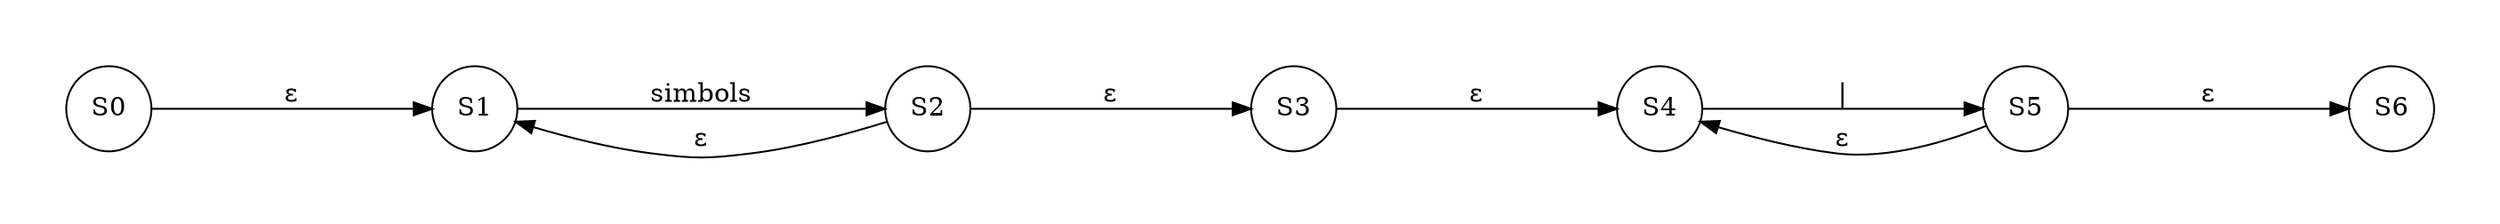 digraph G{
graph [pad="0.5", nodesep="0.5", ranksep="2"];
rankdir=LR;
node [shape=circle]S0->S1[ label = "ε"]
S1->S2[ label = "simbols"]
S2->S3[ label = "ε"]
S2->S1[ label = "ε"]
S3->S4[ label = "ε"]
S4->S5[ label = "\|"]
S5->S6[ label = "ε"]
S5->S4[ label = "ε"]

}
